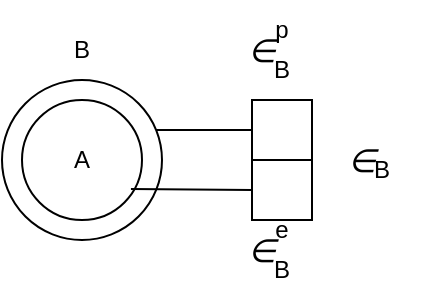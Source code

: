 <mxfile version="22.1.7" type="github">
  <diagram name="Page-1" id="os6x-s39Smoa50q-Pq-R">
    <mxGraphModel dx="467" dy="397" grid="1" gridSize="10" guides="1" tooltips="1" connect="1" arrows="1" fold="1" page="1" pageScale="1" pageWidth="827" pageHeight="1169" math="0" shadow="0">
      <root>
        <mxCell id="0" />
        <mxCell id="1" parent="0" />
        <mxCell id="ycLpMEuibKkHqSz89Az4-3" value="" style="group" vertex="1" connectable="0" parent="1">
          <mxGeometry x="40" y="90" width="80" height="80" as="geometry" />
        </mxCell>
        <mxCell id="ycLpMEuibKkHqSz89Az4-2" value="" style="ellipse;whiteSpace=wrap;html=1;" vertex="1" parent="ycLpMEuibKkHqSz89Az4-3">
          <mxGeometry width="80" height="80" as="geometry" />
        </mxCell>
        <mxCell id="ycLpMEuibKkHqSz89Az4-1" value="A" style="ellipse;whiteSpace=wrap;html=1;" vertex="1" parent="ycLpMEuibKkHqSz89Az4-3">
          <mxGeometry x="10" y="10" width="60" height="60" as="geometry" />
        </mxCell>
        <mxCell id="ycLpMEuibKkHqSz89Az4-4" value="B" style="text;html=1;strokeColor=none;fillColor=none;align=center;verticalAlign=middle;whiteSpace=wrap;rounded=0;" vertex="1" parent="1">
          <mxGeometry x="50" y="60" width="60" height="30" as="geometry" />
        </mxCell>
        <mxCell id="ycLpMEuibKkHqSz89Az4-5" value="" style="endArrow=none;html=1;rounded=0;exitX=0.908;exitY=0.742;exitDx=0;exitDy=0;exitPerimeter=0;entryX=0.25;entryY=0;entryDx=0;entryDy=0;" edge="1" parent="1" source="ycLpMEuibKkHqSz89Az4-1" target="ycLpMEuibKkHqSz89Az4-6">
          <mxGeometry width="50" height="50" relative="1" as="geometry">
            <mxPoint x="390" y="440" as="sourcePoint" />
            <mxPoint x="170" y="130" as="targetPoint" />
          </mxGeometry>
        </mxCell>
        <mxCell id="ycLpMEuibKkHqSz89Az4-6" value="" style="shape=process;whiteSpace=wrap;html=1;backgroundOutline=1;size=0.5;rotation=-90;" vertex="1" parent="1">
          <mxGeometry x="150" y="115" width="60" height="30" as="geometry" />
        </mxCell>
        <mxCell id="ycLpMEuibKkHqSz89Az4-8" value="" style="endArrow=none;html=1;rounded=0;entryX=0.75;entryY=0;entryDx=0;entryDy=0;exitX=0.963;exitY=0.313;exitDx=0;exitDy=0;exitPerimeter=0;" edge="1" parent="1" source="ycLpMEuibKkHqSz89Az4-2" target="ycLpMEuibKkHqSz89Az4-6">
          <mxGeometry width="50" height="50" relative="1" as="geometry">
            <mxPoint x="390" y="440" as="sourcePoint" />
            <mxPoint x="440" y="390" as="targetPoint" />
          </mxGeometry>
        </mxCell>
        <mxCell id="ycLpMEuibKkHqSz89Az4-9" value="&lt;font style=&quot;font-size: 16px;&quot;&gt;&lt;dfn class=&quot;glossary&quot;&gt;∈&lt;/dfn&gt;&lt;/font&gt;" style="text;html=1;strokeColor=none;fillColor=none;align=center;verticalAlign=middle;whiteSpace=wrap;rounded=0;" vertex="1" parent="1">
          <mxGeometry x="190" y="115" width="60" height="30" as="geometry" />
        </mxCell>
        <mxCell id="ycLpMEuibKkHqSz89Az4-12" value="B" style="text;html=1;strokeColor=none;fillColor=none;align=center;verticalAlign=middle;whiteSpace=wrap;rounded=0;" vertex="1" parent="1">
          <mxGeometry x="200" y="120" width="60" height="30" as="geometry" />
        </mxCell>
        <mxCell id="ycLpMEuibKkHqSz89Az4-13" value="B" style="text;html=1;strokeColor=none;fillColor=none;align=center;verticalAlign=middle;whiteSpace=wrap;rounded=0;" vertex="1" parent="1">
          <mxGeometry x="150" y="170" width="60" height="30" as="geometry" />
        </mxCell>
        <mxCell id="ycLpMEuibKkHqSz89Az4-14" value="&lt;font style=&quot;font-size: 16px;&quot;&gt;&lt;dfn class=&quot;glossary&quot;&gt;∈&lt;/dfn&gt;&lt;/font&gt;" style="text;html=1;strokeColor=none;fillColor=none;align=center;verticalAlign=middle;whiteSpace=wrap;rounded=0;" vertex="1" parent="1">
          <mxGeometry x="140" y="160" width="60" height="30" as="geometry" />
        </mxCell>
        <mxCell id="ycLpMEuibKkHqSz89Az4-16" value="&lt;font style=&quot;font-size: 16px;&quot;&gt;&lt;dfn class=&quot;glossary&quot;&gt;∈&lt;/dfn&gt;&lt;/font&gt;" style="text;html=1;strokeColor=none;fillColor=none;align=center;verticalAlign=middle;whiteSpace=wrap;rounded=0;" vertex="1" parent="1">
          <mxGeometry x="140" y="60" width="60" height="30" as="geometry" />
        </mxCell>
        <mxCell id="ycLpMEuibKkHqSz89Az4-19" value="B" style="text;html=1;strokeColor=none;fillColor=none;align=center;verticalAlign=middle;whiteSpace=wrap;rounded=0;" vertex="1" parent="1">
          <mxGeometry x="150" y="70" width="60" height="30" as="geometry" />
        </mxCell>
        <mxCell id="ycLpMEuibKkHqSz89Az4-20" value="p" style="text;html=1;strokeColor=none;fillColor=none;align=center;verticalAlign=middle;whiteSpace=wrap;rounded=0;" vertex="1" parent="1">
          <mxGeometry x="150" y="50" width="60" height="30" as="geometry" />
        </mxCell>
        <mxCell id="ycLpMEuibKkHqSz89Az4-22" value="e" style="text;html=1;strokeColor=none;fillColor=none;align=center;verticalAlign=middle;whiteSpace=wrap;rounded=0;" vertex="1" parent="1">
          <mxGeometry x="150" y="150" width="60" height="30" as="geometry" />
        </mxCell>
      </root>
    </mxGraphModel>
  </diagram>
</mxfile>
